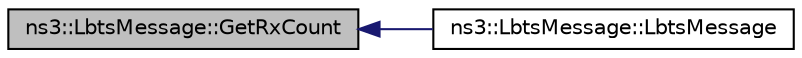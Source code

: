 digraph "ns3::LbtsMessage::GetRxCount"
{
  edge [fontname="Helvetica",fontsize="10",labelfontname="Helvetica",labelfontsize="10"];
  node [fontname="Helvetica",fontsize="10",shape=record];
  rankdir="LR";
  Node1 [label="ns3::LbtsMessage::GetRxCount",height=0.2,width=0.4,color="black", fillcolor="grey75", style="filled", fontcolor="black"];
  Node1 -> Node2 [dir="back",color="midnightblue",fontsize="10",style="solid"];
  Node2 [label="ns3::LbtsMessage::LbtsMessage",height=0.2,width=0.4,color="black", fillcolor="white", style="filled",URL="$da/d63/classns3_1_1LbtsMessage.html#af276844c475b7fd3bcfffc8bcb27e61a"];
}
